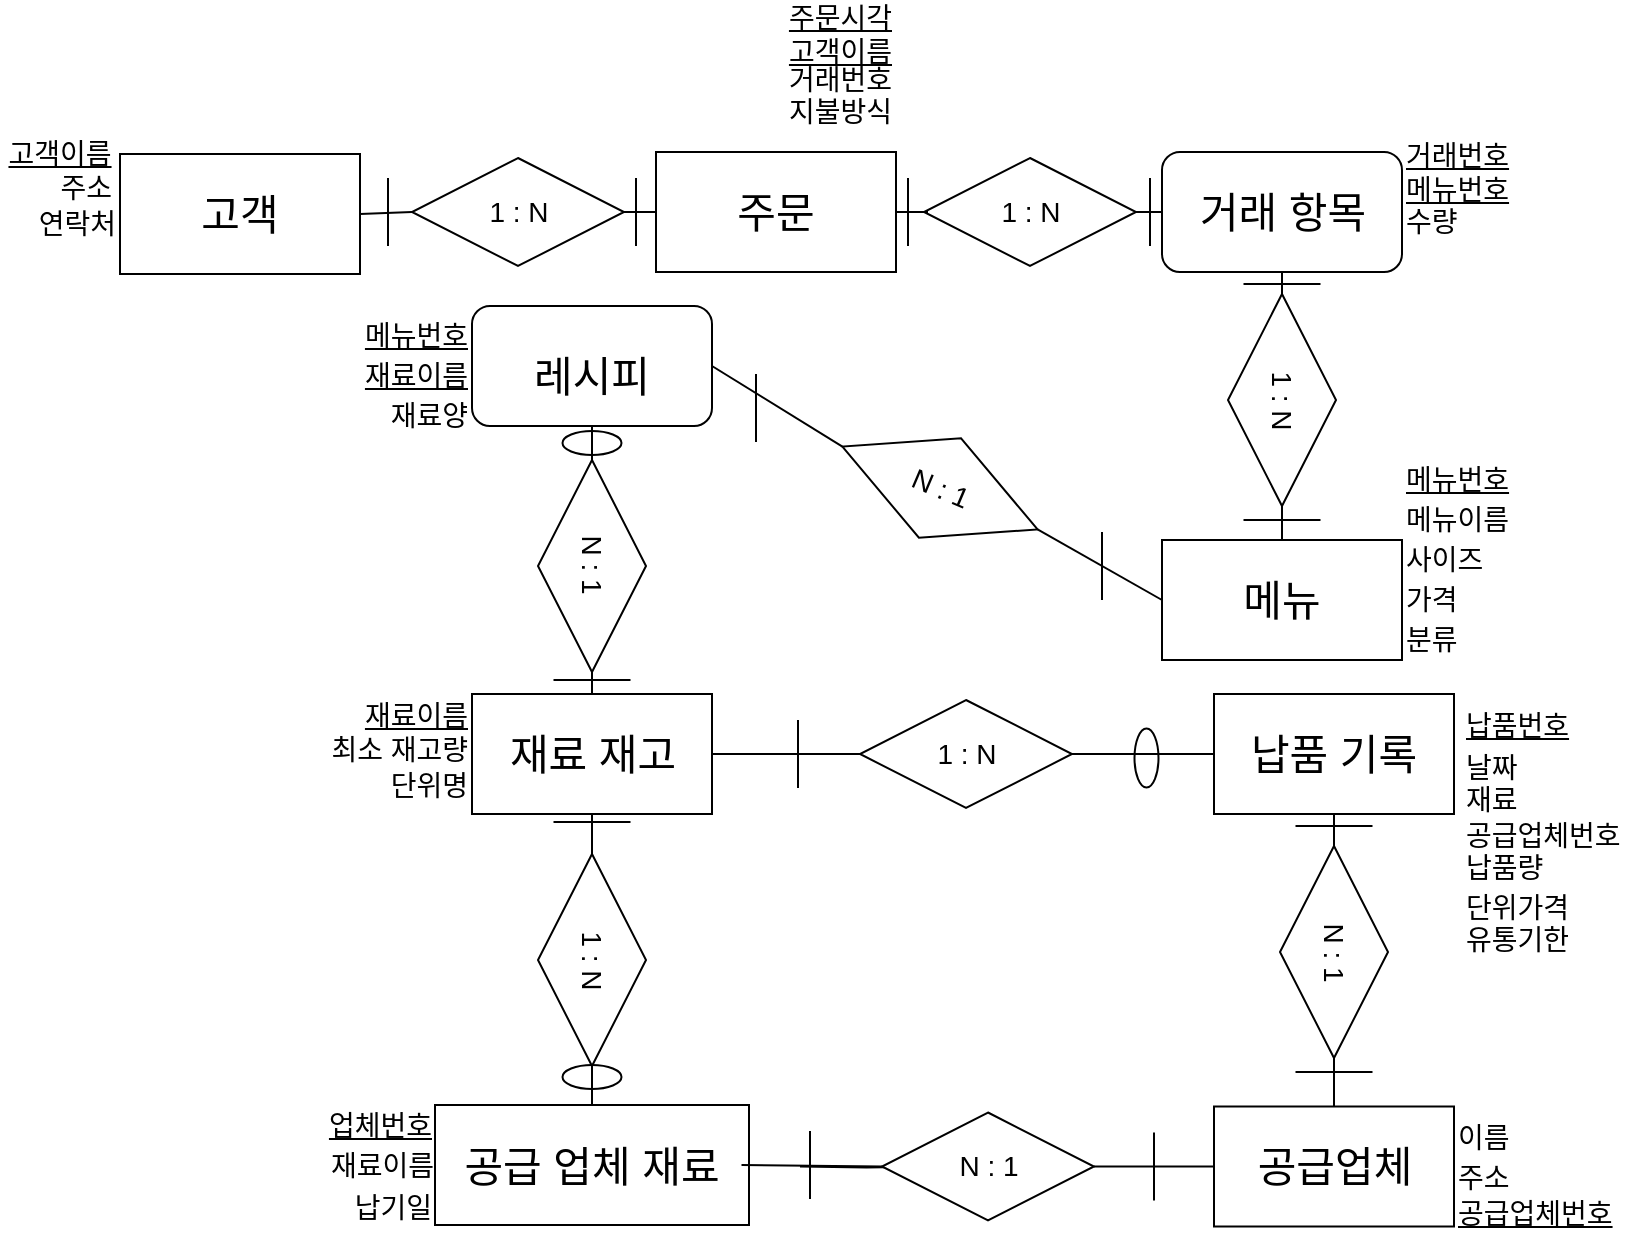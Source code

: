 <mxfile version="13.11.0" type="github"><diagram id="lL-YtVDqRAsUGj0jHCcP" name="Page-1"><mxGraphModel dx="1067" dy="800" grid="0" gridSize="10" guides="1" tooltips="1" connect="1" arrows="1" fold="1" page="1" pageScale="1" pageWidth="827" pageHeight="1169" math="0" shadow="0"><root><mxCell id="0"/><mxCell id="1" parent="0"/><mxCell id="wO5dHww1MnmD-yGlkFJn-1" value="" style="rounded=0;whiteSpace=wrap;html=1;" parent="1" vertex="1"><mxGeometry x="80" y="100" width="120" height="60" as="geometry"/></mxCell><mxCell id="wO5dHww1MnmD-yGlkFJn-2" value="&lt;font style=&quot;font-size: 21px&quot;&gt;고객&lt;/font&gt;" style="text;html=1;strokeColor=none;fillColor=none;align=center;verticalAlign=middle;whiteSpace=wrap;rounded=0;" parent="1" vertex="1"><mxGeometry x="100" y="110" width="80" height="40" as="geometry"/></mxCell><mxCell id="wO5dHww1MnmD-yGlkFJn-3" value="고객이름" style="text;html=1;strokeColor=none;fillColor=none;align=center;verticalAlign=middle;whiteSpace=wrap;rounded=0;fontStyle=4;fontSize=14;" parent="1" vertex="1"><mxGeometry x="20" y="90" width="60" height="20" as="geometry"/></mxCell><mxCell id="wO5dHww1MnmD-yGlkFJn-4" value="주소" style="text;html=1;strokeColor=none;fillColor=none;align=right;verticalAlign=middle;whiteSpace=wrap;rounded=0;fontSize=14;" parent="1" vertex="1"><mxGeometry x="30" y="107" width="48" height="20" as="geometry"/></mxCell><mxCell id="wO5dHww1MnmD-yGlkFJn-5" value="연락처" style="text;html=1;strokeColor=none;fillColor=none;align=right;verticalAlign=middle;whiteSpace=wrap;rounded=0;fontSize=14;" parent="1" vertex="1"><mxGeometry x="33" y="124.5" width="47" height="20" as="geometry"/></mxCell><mxCell id="wO5dHww1MnmD-yGlkFJn-6" value="" style="rhombus;whiteSpace=wrap;html=1;align=right;" parent="1" vertex="1"><mxGeometry x="226" y="102" width="106" height="54" as="geometry"/></mxCell><mxCell id="wO5dHww1MnmD-yGlkFJn-31" value="" style="edgeStyle=orthogonalEdgeStyle;rounded=0;orthogonalLoop=1;jettySize=auto;html=1;" parent="1" target="wO5dHww1MnmD-yGlkFJn-24" edge="1"><mxGeometry relative="1" as="geometry"><mxPoint x="486" y="129" as="sourcePoint"/></mxGeometry></mxCell><mxCell id="wO5dHww1MnmD-yGlkFJn-7" value="" style="rounded=0;whiteSpace=wrap;html=1;" parent="1" vertex="1"><mxGeometry x="348" y="99" width="120" height="60" as="geometry"/></mxCell><mxCell id="wO5dHww1MnmD-yGlkFJn-8" value="" style="endArrow=none;html=1;exitX=1;exitY=0.5;exitDx=0;exitDy=0;entryX=0;entryY=0.5;entryDx=0;entryDy=0;" parent="1" source="wO5dHww1MnmD-yGlkFJn-1" target="wO5dHww1MnmD-yGlkFJn-6" edge="1"><mxGeometry width="50" height="50" relative="1" as="geometry"><mxPoint x="354" y="321" as="sourcePoint"/><mxPoint x="404" y="271" as="targetPoint"/></mxGeometry></mxCell><mxCell id="wO5dHww1MnmD-yGlkFJn-9" value="" style="endArrow=none;html=1;entryX=0;entryY=0.5;entryDx=0;entryDy=0;" parent="1" source="wO5dHww1MnmD-yGlkFJn-6" target="wO5dHww1MnmD-yGlkFJn-7" edge="1"><mxGeometry width="50" height="50" relative="1" as="geometry"><mxPoint x="292.0" y="129.0" as="sourcePoint"/><mxPoint x="333" y="270" as="targetPoint"/></mxGeometry></mxCell><mxCell id="wO5dHww1MnmD-yGlkFJn-10" value="&lt;font style=&quot;font-size: 21px&quot;&gt;주문&lt;/font&gt;" style="text;html=1;strokeColor=none;fillColor=none;align=center;verticalAlign=middle;whiteSpace=wrap;rounded=0;" parent="1" vertex="1"><mxGeometry x="368" y="109" width="80" height="40" as="geometry"/></mxCell><mxCell id="wO5dHww1MnmD-yGlkFJn-11" value="&lt;font style=&quot;font-size: 14px&quot;&gt;1 : N&lt;/font&gt;" style="text;html=1;strokeColor=none;fillColor=none;align=center;verticalAlign=middle;whiteSpace=wrap;rounded=0;" parent="1" vertex="1"><mxGeometry x="250.5" y="114.5" width="57" height="29" as="geometry"/></mxCell><mxCell id="wO5dHww1MnmD-yGlkFJn-12" value="주문시각&lt;br style=&quot;font-size: 14px;&quot;&gt;고객이름" style="text;html=1;strokeColor=none;fillColor=none;align=right;verticalAlign=middle;whiteSpace=wrap;rounded=0;fontStyle=4;fontSize=14;" parent="1" vertex="1"><mxGeometry x="402" y="30" width="66" height="20" as="geometry"/></mxCell><mxCell id="wO5dHww1MnmD-yGlkFJn-15" value="거래번호" style="text;html=1;strokeColor=none;fillColor=none;align=right;verticalAlign=middle;whiteSpace=wrap;rounded=0;fontSize=14;" parent="1" vertex="1"><mxGeometry x="409" y="53" width="59" height="20" as="geometry"/></mxCell><mxCell id="wO5dHww1MnmD-yGlkFJn-17" value="지불방식" style="text;html=1;strokeColor=none;fillColor=none;align=right;verticalAlign=middle;whiteSpace=wrap;rounded=0;fontSize=14;" parent="1" vertex="1"><mxGeometry x="409" y="69" width="59" height="20" as="geometry"/></mxCell><mxCell id="wO5dHww1MnmD-yGlkFJn-20" value="" style="endArrow=none;html=1;" parent="1" edge="1"><mxGeometry width="50" height="50" relative="1" as="geometry"><mxPoint x="214" y="146" as="sourcePoint"/><mxPoint x="214" y="112" as="targetPoint"/><Array as="points"><mxPoint x="214" y="139"/></Array></mxGeometry></mxCell><mxCell id="wO5dHww1MnmD-yGlkFJn-21" value="" style="endArrow=none;html=1;" parent="1" edge="1"><mxGeometry width="50" height="50" relative="1" as="geometry"><mxPoint x="338" y="146" as="sourcePoint"/><mxPoint x="338" y="112" as="targetPoint"/><Array as="points"><mxPoint x="338" y="139"/></Array></mxGeometry></mxCell><mxCell id="wO5dHww1MnmD-yGlkFJn-22" value="" style="rhombus;whiteSpace=wrap;html=1;align=right;" parent="1" vertex="1"><mxGeometry x="482" y="102" width="106" height="54" as="geometry"/></mxCell><mxCell id="wO5dHww1MnmD-yGlkFJn-23" value="" style="rounded=1;whiteSpace=wrap;html=1;align=right;" parent="1" vertex="1"><mxGeometry x="601" y="99" width="120" height="60" as="geometry"/></mxCell><mxCell id="wO5dHww1MnmD-yGlkFJn-24" value="&lt;font style=&quot;font-size: 14px&quot;&gt;1 : N&lt;/font&gt;" style="text;html=1;strokeColor=none;fillColor=none;align=center;verticalAlign=middle;whiteSpace=wrap;rounded=0;" parent="1" vertex="1"><mxGeometry x="506.5" y="114.5" width="57" height="29" as="geometry"/></mxCell><mxCell id="wO5dHww1MnmD-yGlkFJn-25" value="" style="endArrow=none;html=1;" parent="1" edge="1"><mxGeometry width="50" height="50" relative="1" as="geometry"><mxPoint x="595" y="146" as="sourcePoint"/><mxPoint x="595" y="112" as="targetPoint"/><Array as="points"><mxPoint x="595" y="139"/></Array></mxGeometry></mxCell><mxCell id="wO5dHww1MnmD-yGlkFJn-27" value="" style="endArrow=none;html=1;entryX=0;entryY=0.5;entryDx=0;entryDy=0;" parent="1" target="wO5dHww1MnmD-yGlkFJn-23" edge="1"><mxGeometry width="50" height="50" relative="1" as="geometry"><mxPoint x="588" y="129" as="sourcePoint"/><mxPoint x="644" y="131" as="targetPoint"/></mxGeometry></mxCell><mxCell id="wO5dHww1MnmD-yGlkFJn-29" value="" style="endArrow=none;html=1;exitX=1;exitY=0.5;exitDx=0;exitDy=0;" parent="1" source="wO5dHww1MnmD-yGlkFJn-7" edge="1"><mxGeometry width="50" height="50" relative="1" as="geometry"><mxPoint x="482" y="129" as="sourcePoint"/><mxPoint x="484" y="129" as="targetPoint"/></mxGeometry></mxCell><mxCell id="wO5dHww1MnmD-yGlkFJn-30" value="" style="endArrow=none;html=1;" parent="1" edge="1"><mxGeometry width="50" height="50" relative="1" as="geometry"><mxPoint x="474" y="146" as="sourcePoint"/><mxPoint x="474" y="112" as="targetPoint"/><Array as="points"><mxPoint x="474" y="139"/></Array></mxGeometry></mxCell><mxCell id="wO5dHww1MnmD-yGlkFJn-32" value="&lt;span style=&quot;font-size: 21px&quot;&gt;거래 항목&lt;/span&gt;" style="text;html=1;strokeColor=none;fillColor=none;align=center;verticalAlign=middle;whiteSpace=wrap;rounded=0;" parent="1" vertex="1"><mxGeometry x="614.5" y="109" width="93" height="40" as="geometry"/></mxCell><mxCell id="wO5dHww1MnmD-yGlkFJn-33" value="" style="rhombus;whiteSpace=wrap;html=1;align=right;rotation=90;" parent="1" vertex="1"><mxGeometry x="608" y="196" width="106" height="54" as="geometry"/></mxCell><mxCell id="wO5dHww1MnmD-yGlkFJn-34" value="&lt;font style=&quot;font-size: 14px&quot;&gt;1 : N&lt;/font&gt;" style="text;html=1;strokeColor=none;fillColor=none;align=center;verticalAlign=middle;whiteSpace=wrap;rounded=0;rotation=90;" parent="1" vertex="1"><mxGeometry x="632.75" y="206.75" width="56.5" height="32.5" as="geometry"/></mxCell><mxCell id="wO5dHww1MnmD-yGlkFJn-36" value="" style="endArrow=none;html=1;entryX=0.5;entryY=1;entryDx=0;entryDy=0;exitX=0;exitY=0.5;exitDx=0;exitDy=0;" parent="1" source="wO5dHww1MnmD-yGlkFJn-33" target="wO5dHww1MnmD-yGlkFJn-23" edge="1"><mxGeometry width="50" height="50" relative="1" as="geometry"><mxPoint x="475" y="297" as="sourcePoint"/><mxPoint x="525" y="247" as="targetPoint"/></mxGeometry></mxCell><mxCell id="wO5dHww1MnmD-yGlkFJn-37" value="" style="endArrow=none;html=1;" parent="1" edge="1"><mxGeometry width="50" height="50" relative="1" as="geometry"><mxPoint x="641.75" y="165" as="sourcePoint"/><mxPoint x="680.25" y="165" as="targetPoint"/></mxGeometry></mxCell><mxCell id="wO5dHww1MnmD-yGlkFJn-38" value="" style="endArrow=none;html=1;entryX=1;entryY=0.5;entryDx=0;entryDy=0;" parent="1" target="wO5dHww1MnmD-yGlkFJn-33" edge="1"><mxGeometry width="50" height="50" relative="1" as="geometry"><mxPoint x="661" y="340" as="sourcePoint"/><mxPoint x="661" y="280" as="targetPoint"/></mxGeometry></mxCell><mxCell id="wO5dHww1MnmD-yGlkFJn-39" value="" style="endArrow=none;html=1;" parent="1" edge="1"><mxGeometry width="50" height="50" relative="1" as="geometry"><mxPoint x="641.75" y="283" as="sourcePoint"/><mxPoint x="680.25" y="283" as="targetPoint"/></mxGeometry></mxCell><mxCell id="wO5dHww1MnmD-yGlkFJn-40" value="" style="rounded=0;whiteSpace=wrap;html=1;" parent="1" vertex="1"><mxGeometry x="601" y="293" width="120" height="60" as="geometry"/></mxCell><mxCell id="wO5dHww1MnmD-yGlkFJn-41" value="&lt;font style=&quot;font-size: 21px&quot;&gt;메뉴&lt;/font&gt;" style="text;html=1;strokeColor=none;fillColor=none;align=center;verticalAlign=middle;whiteSpace=wrap;rounded=0;" parent="1" vertex="1"><mxGeometry x="621" y="303" width="80" height="40" as="geometry"/></mxCell><mxCell id="wO5dHww1MnmD-yGlkFJn-46" value="" style="rhombus;whiteSpace=wrap;html=1;align=right;rotation=23;" parent="1" vertex="1"><mxGeometry x="437" y="240" width="106" height="54" as="geometry"/></mxCell><mxCell id="wO5dHww1MnmD-yGlkFJn-47" value="&lt;span style=&quot;font-size: 14px&quot;&gt;N : 1&lt;/span&gt;" style="text;html=1;strokeColor=none;fillColor=none;align=center;verticalAlign=middle;whiteSpace=wrap;rounded=0;rotation=23;" parent="1" vertex="1"><mxGeometry x="461.5" y="252.5" width="57" height="29" as="geometry"/></mxCell><mxCell id="wO5dHww1MnmD-yGlkFJn-48" value="" style="endArrow=none;html=1;" parent="1" edge="1"><mxGeometry width="50" height="50" relative="1" as="geometry"><mxPoint x="571" y="323" as="sourcePoint"/><mxPoint x="571" y="289" as="targetPoint"/><Array as="points"><mxPoint x="571" y="316"/></Array></mxGeometry></mxCell><mxCell id="wO5dHww1MnmD-yGlkFJn-49" value="" style="endArrow=none;html=1;entryX=0;entryY=0.5;entryDx=0;entryDy=0;exitX=1;exitY=0.5;exitDx=0;exitDy=0;" parent="1" edge="1" source="wO5dHww1MnmD-yGlkFJn-46"><mxGeometry width="50" height="50" relative="1" as="geometry"><mxPoint x="541" y="323" as="sourcePoint"/><mxPoint x="601" y="323" as="targetPoint"/></mxGeometry></mxCell><mxCell id="wO5dHww1MnmD-yGlkFJn-50" value="" style="endArrow=none;html=1;entryX=0;entryY=0.5;entryDx=0;entryDy=0;exitX=1;exitY=0.5;exitDx=0;exitDy=0;" parent="1" edge="1" target="wO5dHww1MnmD-yGlkFJn-46" source="wO5dHww1MnmD-yGlkFJn-52"><mxGeometry width="50" height="50" relative="1" as="geometry"><mxPoint x="376" y="323" as="sourcePoint"/><mxPoint x="435" y="323" as="targetPoint"/></mxGeometry></mxCell><mxCell id="wO5dHww1MnmD-yGlkFJn-51" value="" style="endArrow=none;html=1;" parent="1" edge="1"><mxGeometry width="50" height="50" relative="1" as="geometry"><mxPoint x="398" y="244" as="sourcePoint"/><mxPoint x="398" y="210" as="targetPoint"/><Array as="points"><mxPoint x="398" y="237"/></Array></mxGeometry></mxCell><mxCell id="wO5dHww1MnmD-yGlkFJn-52" value="" style="rounded=1;whiteSpace=wrap;html=1;align=right;" parent="1" vertex="1"><mxGeometry x="256" y="176" width="120" height="60" as="geometry"/></mxCell><mxCell id="wO5dHww1MnmD-yGlkFJn-53" value="&lt;span style=&quot;font-size: 21px&quot;&gt;레시피&lt;/span&gt;" style="text;html=1;strokeColor=none;fillColor=none;align=center;verticalAlign=middle;whiteSpace=wrap;rounded=0;" parent="1" vertex="1"><mxGeometry x="276" y="191" width="80" height="40" as="geometry"/></mxCell><mxCell id="wO5dHww1MnmD-yGlkFJn-54" value="거래번호&lt;br style=&quot;font-size: 14px;&quot;&gt;메뉴번호" style="text;html=1;strokeColor=none;fillColor=none;align=left;verticalAlign=middle;whiteSpace=wrap;rounded=0;fontStyle=4;fontSize=14;" parent="1" vertex="1"><mxGeometry x="721" y="99" width="66" height="20" as="geometry"/></mxCell><mxCell id="wO5dHww1MnmD-yGlkFJn-55" value="수량" style="text;html=1;strokeColor=none;fillColor=none;align=left;verticalAlign=middle;whiteSpace=wrap;rounded=0;fontSize=14;" parent="1" vertex="1"><mxGeometry x="721" y="123.5" width="59" height="20" as="geometry"/></mxCell><mxCell id="wO5dHww1MnmD-yGlkFJn-57" value="메뉴번호" style="text;html=1;strokeColor=none;fillColor=none;align=left;verticalAlign=middle;whiteSpace=wrap;rounded=0;fontStyle=4;fontSize=14;" parent="1" vertex="1"><mxGeometry x="721" y="252.5" width="66" height="20" as="geometry"/></mxCell><mxCell id="wO5dHww1MnmD-yGlkFJn-58" value="메뉴이름" style="text;html=1;strokeColor=none;fillColor=none;align=left;verticalAlign=middle;whiteSpace=wrap;rounded=0;fontSize=14;" parent="1" vertex="1"><mxGeometry x="721" y="272.5" width="59" height="20" as="geometry"/></mxCell><mxCell id="wO5dHww1MnmD-yGlkFJn-59" value="사이즈" style="text;html=1;strokeColor=none;fillColor=none;align=left;verticalAlign=middle;whiteSpace=wrap;rounded=0;fontSize=14;" parent="1" vertex="1"><mxGeometry x="721" y="292.5" width="59" height="20" as="geometry"/></mxCell><mxCell id="wO5dHww1MnmD-yGlkFJn-62" value="가격" style="text;html=1;strokeColor=none;fillColor=none;align=left;verticalAlign=middle;whiteSpace=wrap;rounded=0;fontSize=14;" parent="1" vertex="1"><mxGeometry x="721" y="312.5" width="59" height="20.5" as="geometry"/></mxCell><mxCell id="wO5dHww1MnmD-yGlkFJn-63" value="분류" style="text;html=1;strokeColor=none;fillColor=none;align=left;verticalAlign=middle;whiteSpace=wrap;rounded=0;fontSize=14;" parent="1" vertex="1"><mxGeometry x="721" y="333" width="59" height="20.5" as="geometry"/></mxCell><mxCell id="wO5dHww1MnmD-yGlkFJn-64" value="메뉴번호" style="text;html=1;strokeColor=none;fillColor=none;align=right;verticalAlign=middle;whiteSpace=wrap;rounded=0;fontStyle=4;fontSize=14;" parent="1" vertex="1"><mxGeometry x="190" y="181" width="66" height="20" as="geometry"/></mxCell><mxCell id="wO5dHww1MnmD-yGlkFJn-65" value="&lt;u style=&quot;font-size: 14px;&quot;&gt;재료이름&lt;/u&gt;" style="text;html=1;strokeColor=none;fillColor=none;align=right;verticalAlign=middle;whiteSpace=wrap;rounded=0;fontSize=14;" parent="1" vertex="1"><mxGeometry x="197" y="201" width="59" height="20" as="geometry"/></mxCell><mxCell id="wO5dHww1MnmD-yGlkFJn-66" value="재료양" style="text;html=1;strokeColor=none;fillColor=none;align=right;verticalAlign=middle;whiteSpace=wrap;rounded=0;fontSize=14;" parent="1" vertex="1"><mxGeometry x="197" y="221" width="59" height="20" as="geometry"/></mxCell><mxCell id="wO5dHww1MnmD-yGlkFJn-70" value="" style="rhombus;whiteSpace=wrap;html=1;align=right;rotation=90;" parent="1" vertex="1"><mxGeometry x="263" y="279" width="106" height="54" as="geometry"/></mxCell><mxCell id="wO5dHww1MnmD-yGlkFJn-71" value="&lt;span style=&quot;font-size: 14px&quot;&gt;N : 1&lt;/span&gt;" style="text;html=1;strokeColor=none;fillColor=none;align=center;verticalAlign=middle;whiteSpace=wrap;rounded=0;rotation=90;" parent="1" vertex="1"><mxGeometry x="287.75" y="288.75" width="56.5" height="32.5" as="geometry"/></mxCell><mxCell id="wO5dHww1MnmD-yGlkFJn-72" value="" style="endArrow=none;html=1;exitX=0;exitY=0.5;exitDx=0;exitDy=0;entryX=0.5;entryY=1;entryDx=0;entryDy=0;" parent="1" source="wO5dHww1MnmD-yGlkFJn-70" target="wO5dHww1MnmD-yGlkFJn-52" edge="1"><mxGeometry width="50" height="50" relative="1" as="geometry"><mxPoint x="38" y="493" as="sourcePoint"/><mxPoint x="316" y="374" as="targetPoint"/></mxGeometry></mxCell><mxCell id="wO5dHww1MnmD-yGlkFJn-74" value="" style="endArrow=none;html=1;entryX=1;entryY=0.5;entryDx=0;entryDy=0;" parent="1" target="wO5dHww1MnmD-yGlkFJn-70" edge="1"><mxGeometry width="50" height="50" relative="1" as="geometry"><mxPoint x="316" y="436" as="sourcePoint"/><mxPoint x="316" y="376" as="targetPoint"/></mxGeometry></mxCell><mxCell id="wO5dHww1MnmD-yGlkFJn-75" value="" style="endArrow=none;html=1;" parent="1" edge="1"><mxGeometry width="50" height="50" relative="1" as="geometry"><mxPoint x="296.75" y="363" as="sourcePoint"/><mxPoint x="335.25" y="363" as="targetPoint"/></mxGeometry></mxCell><mxCell id="wO5dHww1MnmD-yGlkFJn-78" value="" style="shape=mxgraph.bpmn.shape;html=1;verticalLabelPosition=bottom;labelBackgroundColor=#ffffff;verticalAlign=top;align=center;perimeter=ellipsePerimeter;outlineConnect=0;outline=standard;symbol=general;fillColor=none;" parent="1" vertex="1"><mxGeometry x="301.25" y="238.5" width="29.5" height="12" as="geometry"/></mxCell><mxCell id="wO5dHww1MnmD-yGlkFJn-129" value="" style="edgeStyle=orthogonalEdgeStyle;rounded=0;orthogonalLoop=1;jettySize=auto;html=1;" parent="1" source="wO5dHww1MnmD-yGlkFJn-81" target="wO5dHww1MnmD-yGlkFJn-121" edge="1"><mxGeometry relative="1" as="geometry"/></mxCell><mxCell id="wO5dHww1MnmD-yGlkFJn-81" value="" style="rounded=0;whiteSpace=wrap;html=1;" parent="1" vertex="1"><mxGeometry x="256" y="370" width="120" height="60" as="geometry"/></mxCell><mxCell id="wO5dHww1MnmD-yGlkFJn-82" value="&lt;font style=&quot;font-size: 21px&quot;&gt;재료 재고&lt;/font&gt;" style="text;html=1;strokeColor=none;fillColor=none;align=center;verticalAlign=middle;whiteSpace=wrap;rounded=0;" parent="1" vertex="1"><mxGeometry x="266.5" y="380" width="99" height="40" as="geometry"/></mxCell><mxCell id="wO5dHww1MnmD-yGlkFJn-83" value="재료이름" style="text;html=1;strokeColor=none;fillColor=none;align=right;verticalAlign=middle;whiteSpace=wrap;rounded=0;fontStyle=4;fontSize=14;" parent="1" vertex="1"><mxGeometry x="190" y="371" width="66" height="20" as="geometry"/></mxCell><mxCell id="wO5dHww1MnmD-yGlkFJn-84" value="최소 재고량" style="text;html=1;strokeColor=none;fillColor=none;align=right;verticalAlign=middle;whiteSpace=wrap;rounded=0;fontSize=14;" parent="1" vertex="1"><mxGeometry x="165" y="387" width="91" height="21" as="geometry"/></mxCell><mxCell id="wO5dHww1MnmD-yGlkFJn-85" value="단위명" style="text;html=1;strokeColor=none;fillColor=none;align=right;verticalAlign=middle;whiteSpace=wrap;rounded=0;fontSize=14;" parent="1" vertex="1"><mxGeometry x="197" y="406" width="59" height="20" as="geometry"/></mxCell><mxCell id="wO5dHww1MnmD-yGlkFJn-86" value="" style="rhombus;whiteSpace=wrap;html=1;align=right;rotation=90;" parent="1" vertex="1"><mxGeometry x="263" y="476" width="106" height="54" as="geometry"/></mxCell><mxCell id="wO5dHww1MnmD-yGlkFJn-87" value="&lt;span style=&quot;font-size: 14px&quot;&gt;1 : N&lt;/span&gt;" style="text;html=1;strokeColor=none;fillColor=none;align=center;verticalAlign=middle;whiteSpace=wrap;rounded=0;rotation=90;" parent="1" vertex="1"><mxGeometry x="287.75" y="486.75" width="56.5" height="32.5" as="geometry"/></mxCell><mxCell id="wO5dHww1MnmD-yGlkFJn-88" value="" style="endArrow=none;html=1;exitX=0;exitY=0.5;exitDx=0;exitDy=0;entryX=0.5;entryY=1;entryDx=0;entryDy=0;" parent="1" source="wO5dHww1MnmD-yGlkFJn-86" target="wO5dHww1MnmD-yGlkFJn-81" edge="1"><mxGeometry width="50" height="50" relative="1" as="geometry"><mxPoint x="38" y="572" as="sourcePoint"/><mxPoint x="316" y="441" as="targetPoint"/></mxGeometry></mxCell><mxCell id="wO5dHww1MnmD-yGlkFJn-89" value="" style="endArrow=none;html=1;entryX=1;entryY=0.5;entryDx=0;entryDy=0;" parent="1" target="wO5dHww1MnmD-yGlkFJn-86" edge="1"><mxGeometry width="50" height="50" relative="1" as="geometry"><mxPoint x="316" y="620" as="sourcePoint"/><mxPoint x="316" y="560" as="targetPoint"/></mxGeometry></mxCell><mxCell id="wO5dHww1MnmD-yGlkFJn-90" value="" style="endArrow=none;html=1;" parent="1" edge="1"><mxGeometry width="50" height="50" relative="1" as="geometry"><mxPoint x="296.75" y="434" as="sourcePoint"/><mxPoint x="335.25" y="434" as="targetPoint"/></mxGeometry></mxCell><mxCell id="wO5dHww1MnmD-yGlkFJn-92" value="" style="rounded=0;whiteSpace=wrap;html=1;" parent="1" vertex="1"><mxGeometry x="237.5" y="575.5" width="157" height="60" as="geometry"/></mxCell><mxCell id="wO5dHww1MnmD-yGlkFJn-93" value="&lt;span style=&quot;font-size: 21px&quot;&gt;공급 업체 재료&lt;/span&gt;" style="text;html=1;strokeColor=none;fillColor=none;align=center;verticalAlign=middle;whiteSpace=wrap;rounded=0;" parent="1" vertex="1"><mxGeometry x="241.25" y="585.5" width="149.5" height="40" as="geometry"/></mxCell><mxCell id="wO5dHww1MnmD-yGlkFJn-94" value="업체번호" style="text;html=1;strokeColor=none;fillColor=none;align=right;verticalAlign=middle;whiteSpace=wrap;rounded=0;fontStyle=4;fontSize=14;" parent="1" vertex="1"><mxGeometry x="171.5" y="575.5" width="66" height="20" as="geometry"/></mxCell><mxCell id="wO5dHww1MnmD-yGlkFJn-95" value="재료이름" style="text;html=1;strokeColor=none;fillColor=none;align=right;verticalAlign=middle;whiteSpace=wrap;rounded=0;fontSize=14;" parent="1" vertex="1"><mxGeometry x="171.5" y="595.5" width="67" height="21.5" as="geometry"/></mxCell><mxCell id="wO5dHww1MnmD-yGlkFJn-96" value="납기일" style="text;html=1;strokeColor=none;fillColor=none;align=right;verticalAlign=middle;whiteSpace=wrap;rounded=0;fontSize=14;" parent="1" vertex="1"><mxGeometry x="178.5" y="617" width="59" height="20" as="geometry"/></mxCell><mxCell id="wO5dHww1MnmD-yGlkFJn-109" value="" style="endArrow=none;html=1;entryX=0.5;entryY=1;entryDx=0;entryDy=0;exitX=0.5;exitY=0;exitDx=0;exitDy=0;" parent="1" source="wO5dHww1MnmD-yGlkFJn-92" edge="1"><mxGeometry width="50" height="50" relative="1" as="geometry"><mxPoint x="316" y="610" as="sourcePoint"/><mxPoint x="316" y="560" as="targetPoint"/></mxGeometry></mxCell><mxCell id="wO5dHww1MnmD-yGlkFJn-110" value="" style="shape=mxgraph.bpmn.shape;html=1;verticalLabelPosition=bottom;labelBackgroundColor=#ffffff;verticalAlign=top;align=center;perimeter=ellipsePerimeter;outlineConnect=0;outline=standard;symbol=general;fillColor=none;" parent="1" vertex="1"><mxGeometry x="301.25" y="555.5" width="29.5" height="12" as="geometry"/></mxCell><mxCell id="wO5dHww1MnmD-yGlkFJn-116" value="" style="rhombus;whiteSpace=wrap;html=1;align=right;" parent="1" vertex="1"><mxGeometry x="450" y="373" width="106" height="54" as="geometry"/></mxCell><mxCell id="wO5dHww1MnmD-yGlkFJn-117" value="" style="rounded=0;whiteSpace=wrap;html=1;" parent="1" vertex="1"><mxGeometry x="627" y="370" width="120" height="60" as="geometry"/></mxCell><mxCell id="wO5dHww1MnmD-yGlkFJn-119" value="" style="endArrow=none;html=1;exitX=1;exitY=0.5;exitDx=0;exitDy=0;entryX=0;entryY=0.5;entryDx=0;entryDy=0;" parent="1" source="wO5dHww1MnmD-yGlkFJn-116" target="wO5dHww1MnmD-yGlkFJn-117" edge="1"><mxGeometry width="50" height="50" relative="1" as="geometry"><mxPoint x="678.25" y="595" as="sourcePoint"/><mxPoint x="728.25" y="545" as="targetPoint"/></mxGeometry></mxCell><mxCell id="wO5dHww1MnmD-yGlkFJn-120" value="&lt;font style=&quot;font-size: 21px&quot;&gt;납품 기록&lt;/font&gt;" style="text;html=1;strokeColor=none;fillColor=none;align=center;verticalAlign=middle;whiteSpace=wrap;rounded=0;" parent="1" vertex="1"><mxGeometry x="634" y="380" width="106" height="40" as="geometry"/></mxCell><mxCell id="wO5dHww1MnmD-yGlkFJn-121" value="&lt;font style=&quot;font-size: 14px&quot;&gt;1 : N&lt;/font&gt;" style="text;html=1;strokeColor=none;fillColor=none;align=center;verticalAlign=middle;whiteSpace=wrap;rounded=0;" parent="1" vertex="1"><mxGeometry x="474.5" y="385.5" width="57" height="29" as="geometry"/></mxCell><mxCell id="wO5dHww1MnmD-yGlkFJn-122" value="납품번호&lt;br style=&quot;font-size: 14px;&quot;&gt;" style="text;html=1;strokeColor=none;fillColor=none;align=left;verticalAlign=middle;whiteSpace=wrap;rounded=0;fontStyle=4;fontSize=14;" parent="1" vertex="1"><mxGeometry x="751" y="373" width="66" height="25" as="geometry"/></mxCell><mxCell id="wO5dHww1MnmD-yGlkFJn-123" value="날짜" style="text;html=1;strokeColor=none;fillColor=none;align=left;verticalAlign=middle;whiteSpace=wrap;rounded=0;fontSize=14;" parent="1" vertex="1"><mxGeometry x="751" y="397" width="59" height="20" as="geometry"/></mxCell><mxCell id="wO5dHww1MnmD-yGlkFJn-124" value="재료" style="text;html=1;strokeColor=none;fillColor=none;align=left;verticalAlign=middle;whiteSpace=wrap;rounded=0;fontSize=14;" parent="1" vertex="1"><mxGeometry x="751" y="413" width="59" height="20" as="geometry"/></mxCell><mxCell id="wO5dHww1MnmD-yGlkFJn-127" value="" style="endArrow=none;html=1;exitX=1;exitY=0.5;exitDx=0;exitDy=0;entryX=0;entryY=0.5;entryDx=0;entryDy=0;" parent="1" edge="1"><mxGeometry width="50" height="50" relative="1" as="geometry"><mxPoint x="379" y="400" as="sourcePoint"/><mxPoint x="450.0" y="400" as="targetPoint"/></mxGeometry></mxCell><mxCell id="wO5dHww1MnmD-yGlkFJn-128" value="" style="endArrow=none;html=1;" parent="1" edge="1"><mxGeometry width="50" height="50" relative="1" as="geometry"><mxPoint x="419" y="417" as="sourcePoint"/><mxPoint x="419" y="383.0" as="targetPoint"/><Array as="points"><mxPoint x="419" y="410"/></Array></mxGeometry></mxCell><mxCell id="wO5dHww1MnmD-yGlkFJn-131" value="" style="shape=mxgraph.bpmn.shape;html=1;verticalLabelPosition=bottom;labelBackgroundColor=#ffffff;verticalAlign=top;align=center;perimeter=ellipsePerimeter;outlineConnect=0;outline=standard;symbol=general;fillColor=none;rotation=90;" parent="1" vertex="1"><mxGeometry x="578.5" y="396" width="29.5" height="12" as="geometry"/></mxCell><mxCell id="wO5dHww1MnmD-yGlkFJn-137" value="공급업체번호" style="text;html=1;strokeColor=none;fillColor=none;align=left;verticalAlign=middle;whiteSpace=wrap;rounded=0;fontSize=14;" parent="1" vertex="1"><mxGeometry x="751" y="431" width="87" height="20" as="geometry"/></mxCell><mxCell id="wO5dHww1MnmD-yGlkFJn-138" value="납품량" style="text;html=1;strokeColor=none;fillColor=none;align=left;verticalAlign=middle;whiteSpace=wrap;rounded=0;fontSize=14;" parent="1" vertex="1"><mxGeometry x="751" y="447" width="59" height="20" as="geometry"/></mxCell><mxCell id="wO5dHww1MnmD-yGlkFJn-139" value="단위가격" style="text;html=1;strokeColor=none;fillColor=none;align=left;verticalAlign=middle;whiteSpace=wrap;rounded=0;fontSize=14;" parent="1" vertex="1"><mxGeometry x="751" y="467" width="59" height="20" as="geometry"/></mxCell><mxCell id="wO5dHww1MnmD-yGlkFJn-140" value="유통기한" style="text;html=1;strokeColor=none;fillColor=none;align=left;verticalAlign=middle;whiteSpace=wrap;rounded=0;fontSize=14;" parent="1" vertex="1"><mxGeometry x="751" y="483" width="59" height="20" as="geometry"/></mxCell><mxCell id="wO5dHww1MnmD-yGlkFJn-141" value="" style="rhombus;whiteSpace=wrap;html=1;align=right;rotation=90;" parent="1" vertex="1"><mxGeometry x="634" y="472" width="106" height="54" as="geometry"/></mxCell><mxCell id="wO5dHww1MnmD-yGlkFJn-142" value="&lt;span style=&quot;font-size: 14px&quot;&gt;N : 1&lt;/span&gt;" style="text;html=1;strokeColor=none;fillColor=none;align=center;verticalAlign=middle;whiteSpace=wrap;rounded=0;rotation=90;" parent="1" vertex="1"><mxGeometry x="658.75" y="482.75" width="56.5" height="32.5" as="geometry"/></mxCell><mxCell id="wO5dHww1MnmD-yGlkFJn-143" value="" style="endArrow=none;html=1;entryX=0.5;entryY=1;entryDx=0;entryDy=0;exitX=0;exitY=0.5;exitDx=0;exitDy=0;" parent="1" source="wO5dHww1MnmD-yGlkFJn-141" edge="1"><mxGeometry width="50" height="50" relative="1" as="geometry"><mxPoint x="409" y="568" as="sourcePoint"/><mxPoint x="687" y="430" as="targetPoint"/></mxGeometry></mxCell><mxCell id="wO5dHww1MnmD-yGlkFJn-144" value="" style="endArrow=none;html=1;" parent="1" edge="1"><mxGeometry width="50" height="50" relative="1" as="geometry"><mxPoint x="667.75" y="436" as="sourcePoint"/><mxPoint x="706.25" y="436" as="targetPoint"/></mxGeometry></mxCell><mxCell id="wO5dHww1MnmD-yGlkFJn-145" value="" style="endArrow=none;html=1;entryX=1;entryY=0.5;entryDx=0;entryDy=0;exitX=0.5;exitY=0;exitDx=0;exitDy=0;" parent="1" source="wO5dHww1MnmD-yGlkFJn-147" target="wO5dHww1MnmD-yGlkFJn-141" edge="1"><mxGeometry width="50" height="50" relative="1" as="geometry"><mxPoint x="687" y="616" as="sourcePoint"/><mxPoint x="687" y="556" as="targetPoint"/></mxGeometry></mxCell><mxCell id="wO5dHww1MnmD-yGlkFJn-146" value="" style="endArrow=none;html=1;" parent="1" edge="1"><mxGeometry width="50" height="50" relative="1" as="geometry"><mxPoint x="667.75" y="559" as="sourcePoint"/><mxPoint x="706.25" y="559" as="targetPoint"/></mxGeometry></mxCell><mxCell id="wO5dHww1MnmD-yGlkFJn-147" value="" style="rounded=0;whiteSpace=wrap;html=1;" parent="1" vertex="1"><mxGeometry x="627" y="576.25" width="120" height="60" as="geometry"/></mxCell><mxCell id="wO5dHww1MnmD-yGlkFJn-148" value="&lt;font style=&quot;font-size: 21px&quot;&gt;공급업체&lt;/font&gt;" style="text;html=1;strokeColor=none;fillColor=none;align=center;verticalAlign=middle;whiteSpace=wrap;rounded=0;" parent="1" vertex="1"><mxGeometry x="643.5" y="586.25" width="87" height="40" as="geometry"/></mxCell><mxCell id="wO5dHww1MnmD-yGlkFJn-149" value="공급업체번호" style="text;html=1;strokeColor=none;fillColor=none;align=left;verticalAlign=middle;whiteSpace=wrap;rounded=0;fontStyle=4;fontSize=14;" parent="1" vertex="1"><mxGeometry x="747" y="619.5" width="91" height="20" as="geometry"/></mxCell><mxCell id="wO5dHww1MnmD-yGlkFJn-150" value="이름" style="text;html=1;strokeColor=none;fillColor=none;align=left;verticalAlign=middle;whiteSpace=wrap;rounded=0;fontSize=14;" parent="1" vertex="1"><mxGeometry x="747" y="581.5" width="59" height="20" as="geometry"/></mxCell><mxCell id="wO5dHww1MnmD-yGlkFJn-151" value="주소" style="text;html=1;strokeColor=none;fillColor=none;align=left;verticalAlign=middle;whiteSpace=wrap;rounded=0;fontSize=14;" parent="1" vertex="1"><mxGeometry x="747" y="601.5" width="59" height="20" as="geometry"/></mxCell><mxCell id="wO5dHww1MnmD-yGlkFJn-163" value="" style="edgeStyle=orthogonalEdgeStyle;rounded=0;orthogonalLoop=1;jettySize=auto;html=1;" parent="1" target="wO5dHww1MnmD-yGlkFJn-165" edge="1"><mxGeometry relative="1" as="geometry"><mxPoint x="420" y="606.25" as="sourcePoint"/></mxGeometry></mxCell><mxCell id="wO5dHww1MnmD-yGlkFJn-164" value="" style="rhombus;whiteSpace=wrap;html=1;align=right;" parent="1" vertex="1"><mxGeometry x="461" y="579.25" width="106" height="54" as="geometry"/></mxCell><mxCell id="wO5dHww1MnmD-yGlkFJn-165" value="&lt;span style=&quot;font-size: 14px&quot;&gt;N : 1&lt;/span&gt;" style="text;html=1;strokeColor=none;fillColor=none;align=center;verticalAlign=middle;whiteSpace=wrap;rounded=0;" parent="1" vertex="1"><mxGeometry x="485.5" y="591.75" width="57" height="29" as="geometry"/></mxCell><mxCell id="wO5dHww1MnmD-yGlkFJn-166" value="" style="endArrow=none;html=1;" parent="1" edge="1"><mxGeometry width="50" height="50" relative="1" as="geometry"><mxPoint x="597" y="623.25" as="sourcePoint"/><mxPoint x="597" y="589.25" as="targetPoint"/><Array as="points"><mxPoint x="597" y="616.25"/></Array></mxGeometry></mxCell><mxCell id="wO5dHww1MnmD-yGlkFJn-167" value="" style="endArrow=none;html=1;entryX=0;entryY=0.5;entryDx=0;entryDy=0;" parent="1" edge="1"><mxGeometry width="50" height="50" relative="1" as="geometry"><mxPoint x="567" y="606.25" as="sourcePoint"/><mxPoint x="627" y="606.25" as="targetPoint"/></mxGeometry></mxCell><mxCell id="wO5dHww1MnmD-yGlkFJn-168" value="" style="endArrow=none;html=1;entryX=0;entryY=0.5;entryDx=0;entryDy=0;exitX=1;exitY=0.5;exitDx=0;exitDy=0;" parent="1" source="wO5dHww1MnmD-yGlkFJn-93" edge="1"><mxGeometry width="50" height="50" relative="1" as="geometry"><mxPoint x="417" y="606" as="sourcePoint"/><mxPoint x="461" y="606.25" as="targetPoint"/></mxGeometry></mxCell><mxCell id="wO5dHww1MnmD-yGlkFJn-169" value="" style="endArrow=none;html=1;" parent="1" edge="1"><mxGeometry width="50" height="50" relative="1" as="geometry"><mxPoint x="425.0" y="622.5" as="sourcePoint"/><mxPoint x="425.0" y="588.5" as="targetPoint"/><Array as="points"><mxPoint x="425" y="615.5"/></Array></mxGeometry></mxCell></root></mxGraphModel></diagram></mxfile>